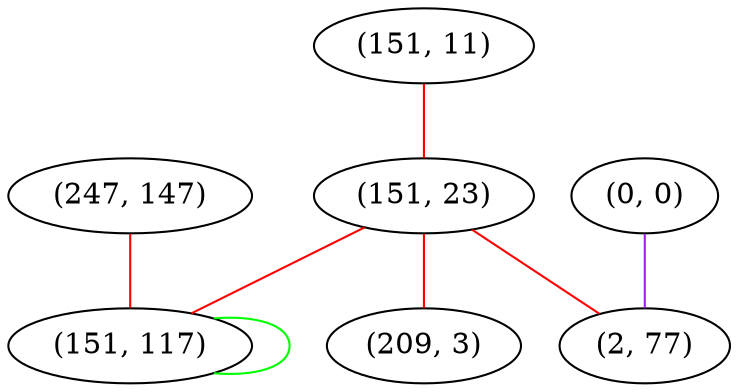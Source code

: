 graph "" {
"(247, 147)";
"(0, 0)";
"(151, 11)";
"(151, 23)";
"(2, 77)";
"(209, 3)";
"(151, 117)";
"(247, 147)" -- "(151, 117)"  [color=red, key=0, weight=1];
"(0, 0)" -- "(2, 77)"  [color=purple, key=0, weight=4];
"(151, 11)" -- "(151, 23)"  [color=red, key=0, weight=1];
"(151, 23)" -- "(209, 3)"  [color=red, key=0, weight=1];
"(151, 23)" -- "(2, 77)"  [color=red, key=0, weight=1];
"(151, 23)" -- "(151, 117)"  [color=red, key=0, weight=1];
"(151, 117)" -- "(151, 117)"  [color=green, key=0, weight=2];
}
